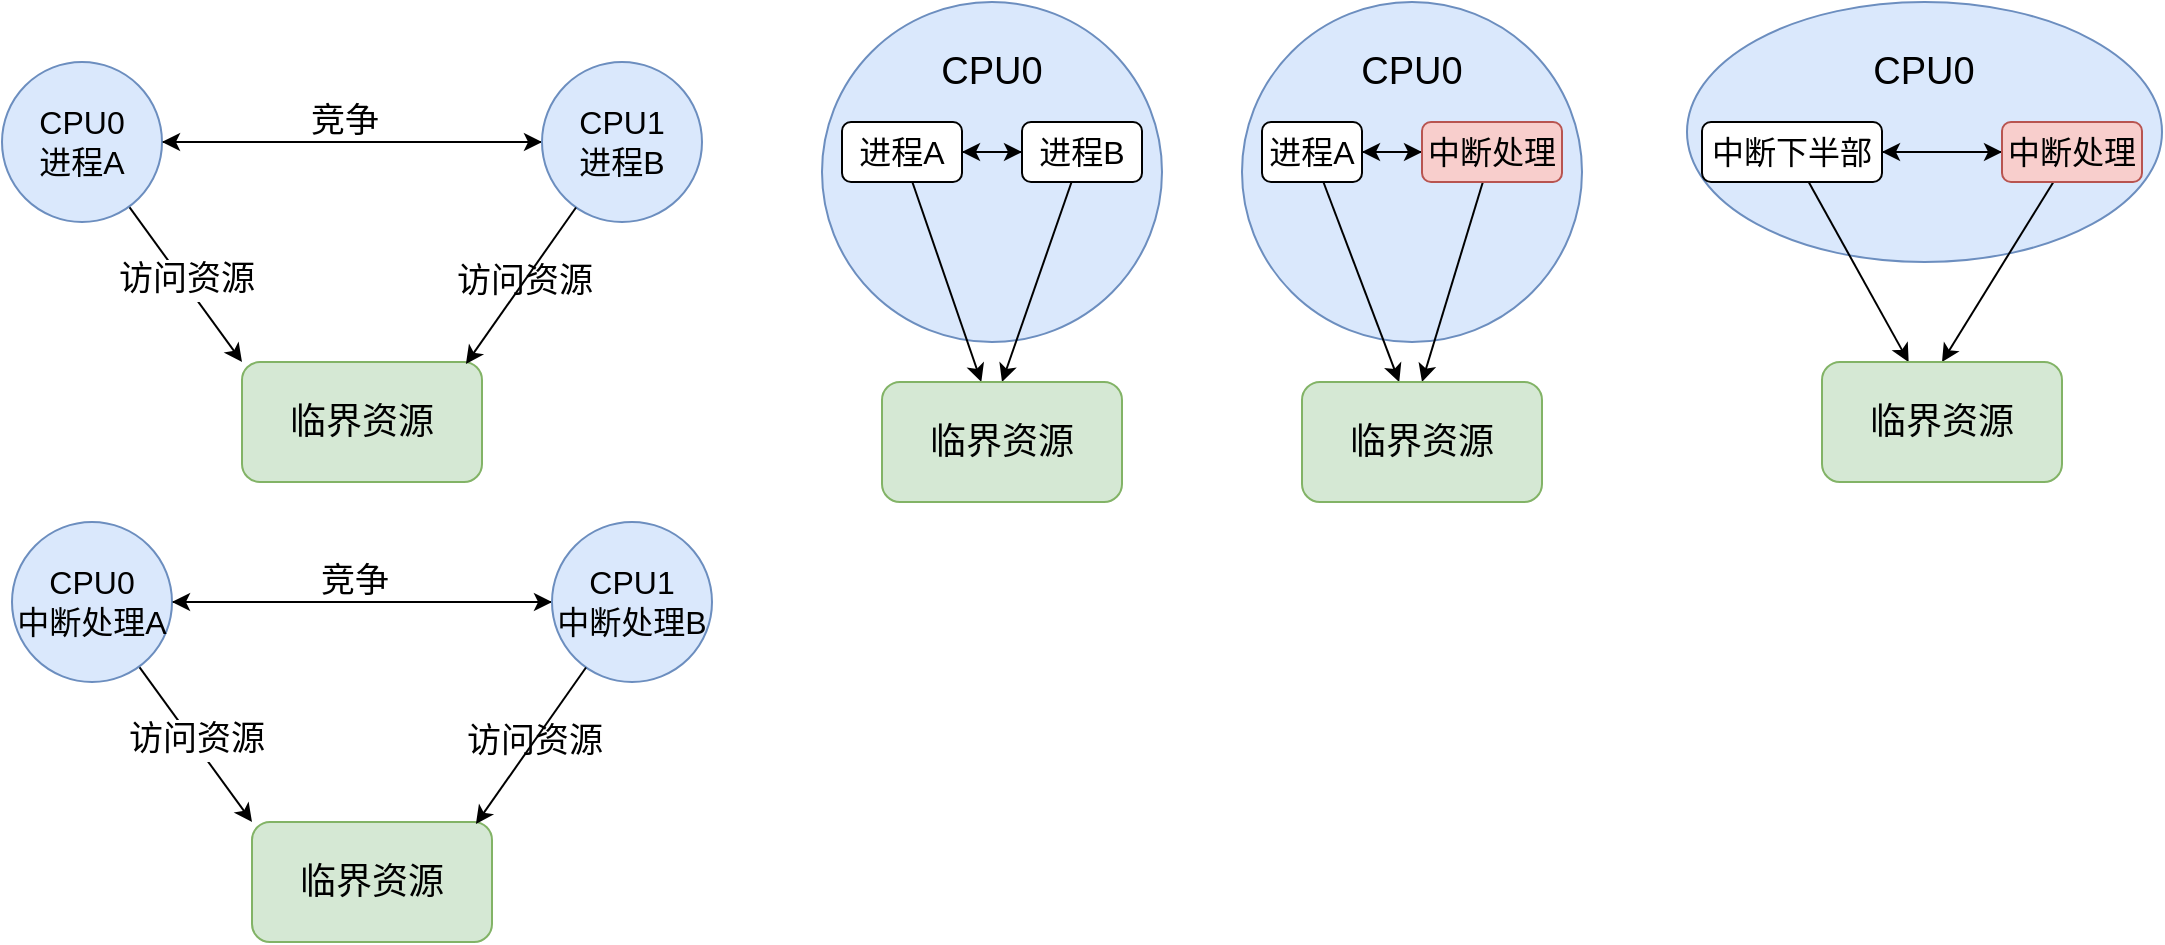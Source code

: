 <mxfile version="27.0.9">
  <diagram name="第 1 页" id="wyJvSNsnE527J94ixAUw">
    <mxGraphModel dx="623" dy="677" grid="1" gridSize="10" guides="1" tooltips="1" connect="1" arrows="1" fold="1" page="1" pageScale="1" pageWidth="1169" pageHeight="1654" math="0" shadow="0">
      <root>
        <mxCell id="0" />
        <mxCell id="1" parent="0" />
        <mxCell id="7P1XAAVNlxQWmZWnTN8j-65" value="" style="ellipse;whiteSpace=wrap;html=1;fillColor=#dae8fc;strokeColor=#6c8ebf;" vertex="1" parent="1">
          <mxGeometry x="1092.5" y="260" width="237.5" height="130" as="geometry" />
        </mxCell>
        <mxCell id="7P1XAAVNlxQWmZWnTN8j-4" style="rounded=0;orthogonalLoop=1;jettySize=auto;html=1;entryX=0;entryY=0;entryDx=0;entryDy=0;" edge="1" parent="1" source="7P1XAAVNlxQWmZWnTN8j-1" target="7P1XAAVNlxQWmZWnTN8j-2">
          <mxGeometry relative="1" as="geometry" />
        </mxCell>
        <mxCell id="7P1XAAVNlxQWmZWnTN8j-6" value="&lt;font style=&quot;font-size: 17px;&quot;&gt;访问资源&lt;/font&gt;" style="edgeLabel;html=1;align=center;verticalAlign=middle;resizable=0;points=[];" vertex="1" connectable="0" parent="7P1XAAVNlxQWmZWnTN8j-4">
          <mxGeometry x="-0.046" y="1" relative="1" as="geometry">
            <mxPoint as="offset" />
          </mxGeometry>
        </mxCell>
        <mxCell id="7P1XAAVNlxQWmZWnTN8j-7" value="&lt;font style=&quot;font-size: 17px;&quot;&gt;访问资源&lt;/font&gt;" style="edgeLabel;html=1;align=center;verticalAlign=middle;resizable=0;points=[];" vertex="1" connectable="0" parent="7P1XAAVNlxQWmZWnTN8j-4">
          <mxGeometry x="-0.046" y="1" relative="1" as="geometry">
            <mxPoint x="169" y="1" as="offset" />
          </mxGeometry>
        </mxCell>
        <mxCell id="7P1XAAVNlxQWmZWnTN8j-10" value="&lt;font style=&quot;font-size: 17px;&quot;&gt;竞争&lt;/font&gt;" style="edgeLabel;html=1;align=center;verticalAlign=middle;resizable=0;points=[];" vertex="1" connectable="0" parent="7P1XAAVNlxQWmZWnTN8j-4">
          <mxGeometry x="-0.046" y="1" relative="1" as="geometry">
            <mxPoint x="79" y="-79" as="offset" />
          </mxGeometry>
        </mxCell>
        <mxCell id="7P1XAAVNlxQWmZWnTN8j-8" style="edgeStyle=orthogonalEdgeStyle;rounded=0;orthogonalLoop=1;jettySize=auto;html=1;entryX=0;entryY=0.5;entryDx=0;entryDy=0;" edge="1" parent="1" source="7P1XAAVNlxQWmZWnTN8j-1" target="7P1XAAVNlxQWmZWnTN8j-3">
          <mxGeometry relative="1" as="geometry" />
        </mxCell>
        <mxCell id="7P1XAAVNlxQWmZWnTN8j-1" value="&lt;font style=&quot;font-size: 16px;&quot;&gt;CPU0&lt;br&gt;进程A&lt;/font&gt;" style="ellipse;whiteSpace=wrap;html=1;aspect=fixed;fillColor=#dae8fc;strokeColor=#6c8ebf;" vertex="1" parent="1">
          <mxGeometry x="250" y="290" width="80" height="80" as="geometry" />
        </mxCell>
        <mxCell id="7P1XAAVNlxQWmZWnTN8j-2" value="&lt;font style=&quot;font-size: 18px;&quot;&gt;临界资源&lt;/font&gt;" style="rounded=1;whiteSpace=wrap;html=1;fillColor=#d5e8d4;strokeColor=#82b366;" vertex="1" parent="1">
          <mxGeometry x="370" y="440" width="120" height="60" as="geometry" />
        </mxCell>
        <mxCell id="7P1XAAVNlxQWmZWnTN8j-9" style="edgeStyle=orthogonalEdgeStyle;rounded=0;orthogonalLoop=1;jettySize=auto;html=1;" edge="1" parent="1" source="7P1XAAVNlxQWmZWnTN8j-3">
          <mxGeometry relative="1" as="geometry">
            <mxPoint x="330" y="330" as="targetPoint" />
          </mxGeometry>
        </mxCell>
        <mxCell id="7P1XAAVNlxQWmZWnTN8j-3" value="&lt;font style=&quot;font-size: 16px;&quot;&gt;CPU1&lt;br&gt;进程B&lt;/font&gt;" style="ellipse;whiteSpace=wrap;html=1;aspect=fixed;fillColor=#dae8fc;strokeColor=#6c8ebf;" vertex="1" parent="1">
          <mxGeometry x="520" y="290" width="80" height="80" as="geometry" />
        </mxCell>
        <mxCell id="7P1XAAVNlxQWmZWnTN8j-5" style="rounded=0;orthogonalLoop=1;jettySize=auto;html=1;entryX=0.933;entryY=0.017;entryDx=0;entryDy=0;entryPerimeter=0;" edge="1" parent="1" source="7P1XAAVNlxQWmZWnTN8j-3" target="7P1XAAVNlxQWmZWnTN8j-2">
          <mxGeometry relative="1" as="geometry" />
        </mxCell>
        <mxCell id="7P1XAAVNlxQWmZWnTN8j-13" value="&lt;font style=&quot;font-size: 16px;&quot;&gt;&lt;br&gt;&lt;/font&gt;" style="ellipse;whiteSpace=wrap;html=1;aspect=fixed;fillColor=#dae8fc;strokeColor=#6c8ebf;" vertex="1" parent="1">
          <mxGeometry x="660" y="260" width="170" height="170" as="geometry" />
        </mxCell>
        <mxCell id="7P1XAAVNlxQWmZWnTN8j-17" style="rounded=0;orthogonalLoop=1;jettySize=auto;html=1;" edge="1" parent="1" source="7P1XAAVNlxQWmZWnTN8j-14" target="7P1XAAVNlxQWmZWnTN8j-16">
          <mxGeometry relative="1" as="geometry" />
        </mxCell>
        <mxCell id="7P1XAAVNlxQWmZWnTN8j-25" style="edgeStyle=orthogonalEdgeStyle;rounded=0;orthogonalLoop=1;jettySize=auto;html=1;" edge="1" parent="1" source="7P1XAAVNlxQWmZWnTN8j-14" target="7P1XAAVNlxQWmZWnTN8j-15">
          <mxGeometry relative="1" as="geometry" />
        </mxCell>
        <mxCell id="7P1XAAVNlxQWmZWnTN8j-14" value="&lt;span style=&quot;font-size: 16px;&quot;&gt;进程A&lt;/span&gt;" style="rounded=1;whiteSpace=wrap;html=1;" vertex="1" parent="1">
          <mxGeometry x="670" y="320" width="60" height="30" as="geometry" />
        </mxCell>
        <mxCell id="7P1XAAVNlxQWmZWnTN8j-18" style="rounded=0;orthogonalLoop=1;jettySize=auto;html=1;entryX=0.5;entryY=0;entryDx=0;entryDy=0;" edge="1" parent="1" source="7P1XAAVNlxQWmZWnTN8j-15" target="7P1XAAVNlxQWmZWnTN8j-16">
          <mxGeometry relative="1" as="geometry" />
        </mxCell>
        <mxCell id="7P1XAAVNlxQWmZWnTN8j-26" style="edgeStyle=orthogonalEdgeStyle;rounded=0;orthogonalLoop=1;jettySize=auto;html=1;" edge="1" parent="1" source="7P1XAAVNlxQWmZWnTN8j-15" target="7P1XAAVNlxQWmZWnTN8j-14">
          <mxGeometry relative="1" as="geometry" />
        </mxCell>
        <mxCell id="7P1XAAVNlxQWmZWnTN8j-15" value="&lt;span style=&quot;font-size: 16px;&quot;&gt;进程B&lt;/span&gt;" style="rounded=1;whiteSpace=wrap;html=1;" vertex="1" parent="1">
          <mxGeometry x="760" y="320" width="60" height="30" as="geometry" />
        </mxCell>
        <mxCell id="7P1XAAVNlxQWmZWnTN8j-16" value="&lt;font style=&quot;font-size: 18px;&quot;&gt;临界资源&lt;/font&gt;" style="rounded=1;whiteSpace=wrap;html=1;fillColor=#d5e8d4;strokeColor=#82b366;" vertex="1" parent="1">
          <mxGeometry x="690" y="450" width="120" height="60" as="geometry" />
        </mxCell>
        <mxCell id="7P1XAAVNlxQWmZWnTN8j-27" value="&lt;font style=&quot;font-size: 19px;&quot;&gt;CPU0&lt;/font&gt;" style="text;html=1;align=center;verticalAlign=middle;whiteSpace=wrap;rounded=0;" vertex="1" parent="1">
          <mxGeometry x="715" y="280" width="60" height="30" as="geometry" />
        </mxCell>
        <mxCell id="7P1XAAVNlxQWmZWnTN8j-47" value="&lt;font style=&quot;font-size: 16px;&quot;&gt;&lt;br&gt;&lt;/font&gt;" style="ellipse;whiteSpace=wrap;html=1;aspect=fixed;fillColor=#dae8fc;strokeColor=#6c8ebf;" vertex="1" parent="1">
          <mxGeometry x="870" y="260" width="170" height="170" as="geometry" />
        </mxCell>
        <mxCell id="7P1XAAVNlxQWmZWnTN8j-48" style="rounded=0;orthogonalLoop=1;jettySize=auto;html=1;" edge="1" source="7P1XAAVNlxQWmZWnTN8j-50" target="7P1XAAVNlxQWmZWnTN8j-54" parent="1">
          <mxGeometry relative="1" as="geometry" />
        </mxCell>
        <mxCell id="7P1XAAVNlxQWmZWnTN8j-49" style="edgeStyle=orthogonalEdgeStyle;rounded=0;orthogonalLoop=1;jettySize=auto;html=1;" edge="1" source="7P1XAAVNlxQWmZWnTN8j-50" target="7P1XAAVNlxQWmZWnTN8j-53" parent="1">
          <mxGeometry relative="1" as="geometry" />
        </mxCell>
        <mxCell id="7P1XAAVNlxQWmZWnTN8j-50" value="&lt;span style=&quot;font-size: 16px;&quot;&gt;进程A&lt;/span&gt;" style="rounded=1;whiteSpace=wrap;html=1;" vertex="1" parent="1">
          <mxGeometry x="880" y="320" width="50" height="30" as="geometry" />
        </mxCell>
        <mxCell id="7P1XAAVNlxQWmZWnTN8j-51" style="rounded=0;orthogonalLoop=1;jettySize=auto;html=1;entryX=0.5;entryY=0;entryDx=0;entryDy=0;" edge="1" source="7P1XAAVNlxQWmZWnTN8j-53" target="7P1XAAVNlxQWmZWnTN8j-54" parent="1">
          <mxGeometry relative="1" as="geometry" />
        </mxCell>
        <mxCell id="7P1XAAVNlxQWmZWnTN8j-52" style="edgeStyle=orthogonalEdgeStyle;rounded=0;orthogonalLoop=1;jettySize=auto;html=1;" edge="1" source="7P1XAAVNlxQWmZWnTN8j-53" target="7P1XAAVNlxQWmZWnTN8j-50" parent="1">
          <mxGeometry relative="1" as="geometry" />
        </mxCell>
        <mxCell id="7P1XAAVNlxQWmZWnTN8j-53" value="&lt;span style=&quot;font-size: 16px;&quot;&gt;中断处理&lt;/span&gt;" style="rounded=1;whiteSpace=wrap;html=1;fillColor=#f8cecc;strokeColor=#b85450;" vertex="1" parent="1">
          <mxGeometry x="960" y="320" width="70" height="30" as="geometry" />
        </mxCell>
        <mxCell id="7P1XAAVNlxQWmZWnTN8j-54" value="&lt;font style=&quot;font-size: 18px;&quot;&gt;临界资源&lt;/font&gt;" style="rounded=1;whiteSpace=wrap;html=1;fillColor=#d5e8d4;strokeColor=#82b366;" vertex="1" parent="1">
          <mxGeometry x="900" y="450" width="120" height="60" as="geometry" />
        </mxCell>
        <mxCell id="7P1XAAVNlxQWmZWnTN8j-55" value="&lt;font style=&quot;font-size: 19px;&quot;&gt;CPU0&lt;/font&gt;" style="text;html=1;align=center;verticalAlign=middle;whiteSpace=wrap;rounded=0;" vertex="1" parent="1">
          <mxGeometry x="925" y="280" width="60" height="30" as="geometry" />
        </mxCell>
        <mxCell id="7P1XAAVNlxQWmZWnTN8j-57" style="rounded=0;orthogonalLoop=1;jettySize=auto;html=1;" edge="1" source="7P1XAAVNlxQWmZWnTN8j-59" target="7P1XAAVNlxQWmZWnTN8j-63" parent="1">
          <mxGeometry relative="1" as="geometry" />
        </mxCell>
        <mxCell id="7P1XAAVNlxQWmZWnTN8j-58" style="edgeStyle=orthogonalEdgeStyle;rounded=0;orthogonalLoop=1;jettySize=auto;html=1;" edge="1" source="7P1XAAVNlxQWmZWnTN8j-59" target="7P1XAAVNlxQWmZWnTN8j-62" parent="1">
          <mxGeometry relative="1" as="geometry" />
        </mxCell>
        <mxCell id="7P1XAAVNlxQWmZWnTN8j-59" value="&lt;span style=&quot;font-size: 16px;&quot;&gt;中断下半部&lt;/span&gt;" style="rounded=1;whiteSpace=wrap;html=1;" vertex="1" parent="1">
          <mxGeometry x="1100" y="320" width="90" height="30" as="geometry" />
        </mxCell>
        <mxCell id="7P1XAAVNlxQWmZWnTN8j-60" style="rounded=0;orthogonalLoop=1;jettySize=auto;html=1;entryX=0.5;entryY=0;entryDx=0;entryDy=0;" edge="1" source="7P1XAAVNlxQWmZWnTN8j-62" target="7P1XAAVNlxQWmZWnTN8j-63" parent="1">
          <mxGeometry relative="1" as="geometry" />
        </mxCell>
        <mxCell id="7P1XAAVNlxQWmZWnTN8j-61" style="edgeStyle=orthogonalEdgeStyle;rounded=0;orthogonalLoop=1;jettySize=auto;html=1;" edge="1" source="7P1XAAVNlxQWmZWnTN8j-62" target="7P1XAAVNlxQWmZWnTN8j-59" parent="1">
          <mxGeometry relative="1" as="geometry" />
        </mxCell>
        <mxCell id="7P1XAAVNlxQWmZWnTN8j-62" value="&lt;span style=&quot;font-size: 16px;&quot;&gt;中断处理&lt;/span&gt;" style="rounded=1;whiteSpace=wrap;html=1;fillColor=#f8cecc;strokeColor=#b85450;" vertex="1" parent="1">
          <mxGeometry x="1250" y="320" width="70" height="30" as="geometry" />
        </mxCell>
        <mxCell id="7P1XAAVNlxQWmZWnTN8j-63" value="&lt;font style=&quot;font-size: 18px;&quot;&gt;临界资源&lt;/font&gt;" style="rounded=1;whiteSpace=wrap;html=1;fillColor=#d5e8d4;strokeColor=#82b366;" vertex="1" parent="1">
          <mxGeometry x="1160" y="440" width="120" height="60" as="geometry" />
        </mxCell>
        <mxCell id="7P1XAAVNlxQWmZWnTN8j-64" value="&lt;font style=&quot;font-size: 19px;&quot;&gt;CPU0&lt;/font&gt;" style="text;html=1;align=center;verticalAlign=middle;whiteSpace=wrap;rounded=0;" vertex="1" parent="1">
          <mxGeometry x="1181.25" y="280" width="60" height="30" as="geometry" />
        </mxCell>
        <mxCell id="7P1XAAVNlxQWmZWnTN8j-66" style="rounded=0;orthogonalLoop=1;jettySize=auto;html=1;entryX=0;entryY=0;entryDx=0;entryDy=0;" edge="1" source="7P1XAAVNlxQWmZWnTN8j-71" target="7P1XAAVNlxQWmZWnTN8j-72" parent="1">
          <mxGeometry relative="1" as="geometry" />
        </mxCell>
        <mxCell id="7P1XAAVNlxQWmZWnTN8j-67" value="&lt;font style=&quot;font-size: 17px;&quot;&gt;访问资源&lt;/font&gt;" style="edgeLabel;html=1;align=center;verticalAlign=middle;resizable=0;points=[];" vertex="1" connectable="0" parent="7P1XAAVNlxQWmZWnTN8j-66">
          <mxGeometry x="-0.046" y="1" relative="1" as="geometry">
            <mxPoint as="offset" />
          </mxGeometry>
        </mxCell>
        <mxCell id="7P1XAAVNlxQWmZWnTN8j-68" value="&lt;font style=&quot;font-size: 17px;&quot;&gt;访问资源&lt;/font&gt;" style="edgeLabel;html=1;align=center;verticalAlign=middle;resizable=0;points=[];" vertex="1" connectable="0" parent="7P1XAAVNlxQWmZWnTN8j-66">
          <mxGeometry x="-0.046" y="1" relative="1" as="geometry">
            <mxPoint x="169" y="1" as="offset" />
          </mxGeometry>
        </mxCell>
        <mxCell id="7P1XAAVNlxQWmZWnTN8j-69" value="&lt;font style=&quot;font-size: 17px;&quot;&gt;竞争&lt;/font&gt;" style="edgeLabel;html=1;align=center;verticalAlign=middle;resizable=0;points=[];" vertex="1" connectable="0" parent="7P1XAAVNlxQWmZWnTN8j-66">
          <mxGeometry x="-0.046" y="1" relative="1" as="geometry">
            <mxPoint x="79" y="-79" as="offset" />
          </mxGeometry>
        </mxCell>
        <mxCell id="7P1XAAVNlxQWmZWnTN8j-70" style="edgeStyle=orthogonalEdgeStyle;rounded=0;orthogonalLoop=1;jettySize=auto;html=1;entryX=0;entryY=0.5;entryDx=0;entryDy=0;" edge="1" source="7P1XAAVNlxQWmZWnTN8j-71" target="7P1XAAVNlxQWmZWnTN8j-74" parent="1">
          <mxGeometry relative="1" as="geometry" />
        </mxCell>
        <mxCell id="7P1XAAVNlxQWmZWnTN8j-71" value="&lt;font style=&quot;font-size: 16px;&quot;&gt;CPU0&lt;br&gt;中断处理A&lt;/font&gt;" style="ellipse;whiteSpace=wrap;html=1;aspect=fixed;fillColor=#dae8fc;strokeColor=#6c8ebf;" vertex="1" parent="1">
          <mxGeometry x="255" y="520" width="80" height="80" as="geometry" />
        </mxCell>
        <mxCell id="7P1XAAVNlxQWmZWnTN8j-72" value="&lt;font style=&quot;font-size: 18px;&quot;&gt;临界资源&lt;/font&gt;" style="rounded=1;whiteSpace=wrap;html=1;fillColor=#d5e8d4;strokeColor=#82b366;" vertex="1" parent="1">
          <mxGeometry x="375" y="670" width="120" height="60" as="geometry" />
        </mxCell>
        <mxCell id="7P1XAAVNlxQWmZWnTN8j-73" style="edgeStyle=orthogonalEdgeStyle;rounded=0;orthogonalLoop=1;jettySize=auto;html=1;" edge="1" source="7P1XAAVNlxQWmZWnTN8j-74" parent="1">
          <mxGeometry relative="1" as="geometry">
            <mxPoint x="335" y="560" as="targetPoint" />
          </mxGeometry>
        </mxCell>
        <mxCell id="7P1XAAVNlxQWmZWnTN8j-74" value="&lt;font style=&quot;font-size: 16px;&quot;&gt;CPU1&lt;br&gt;中断处理B&lt;/font&gt;" style="ellipse;whiteSpace=wrap;html=1;aspect=fixed;fillColor=#dae8fc;strokeColor=#6c8ebf;" vertex="1" parent="1">
          <mxGeometry x="525" y="520" width="80" height="80" as="geometry" />
        </mxCell>
        <mxCell id="7P1XAAVNlxQWmZWnTN8j-75" style="rounded=0;orthogonalLoop=1;jettySize=auto;html=1;entryX=0.933;entryY=0.017;entryDx=0;entryDy=0;entryPerimeter=0;" edge="1" source="7P1XAAVNlxQWmZWnTN8j-74" target="7P1XAAVNlxQWmZWnTN8j-72" parent="1">
          <mxGeometry relative="1" as="geometry" />
        </mxCell>
      </root>
    </mxGraphModel>
  </diagram>
</mxfile>
